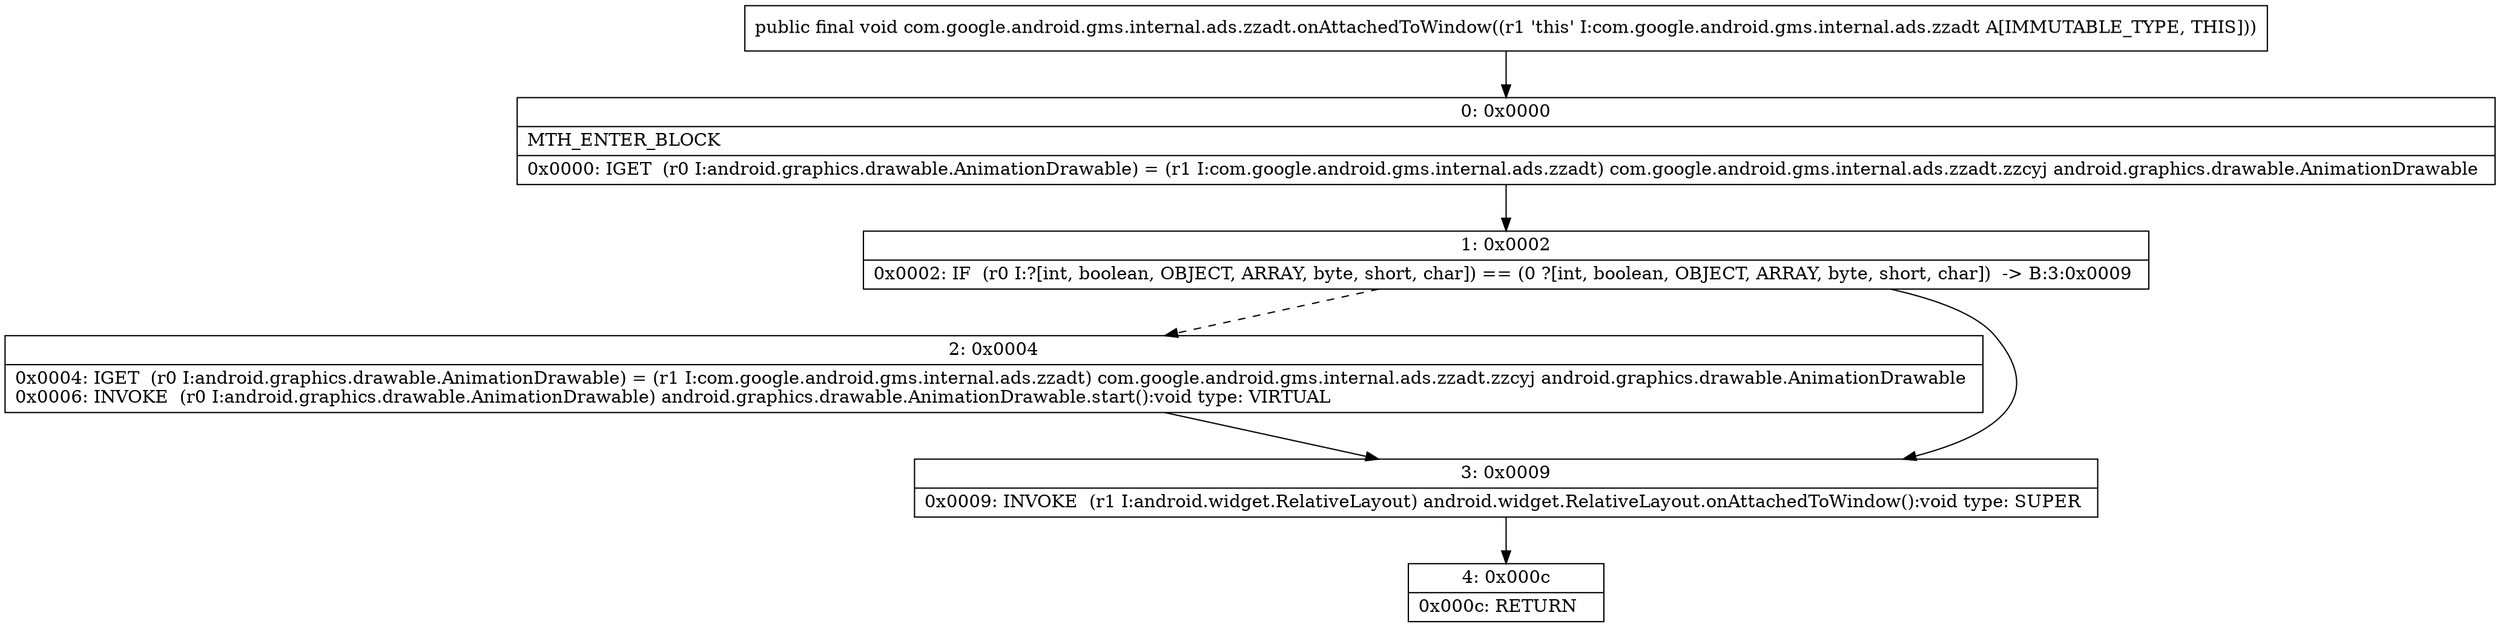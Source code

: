 digraph "CFG forcom.google.android.gms.internal.ads.zzadt.onAttachedToWindow()V" {
Node_0 [shape=record,label="{0\:\ 0x0000|MTH_ENTER_BLOCK\l|0x0000: IGET  (r0 I:android.graphics.drawable.AnimationDrawable) = (r1 I:com.google.android.gms.internal.ads.zzadt) com.google.android.gms.internal.ads.zzadt.zzcyj android.graphics.drawable.AnimationDrawable \l}"];
Node_1 [shape=record,label="{1\:\ 0x0002|0x0002: IF  (r0 I:?[int, boolean, OBJECT, ARRAY, byte, short, char]) == (0 ?[int, boolean, OBJECT, ARRAY, byte, short, char])  \-\> B:3:0x0009 \l}"];
Node_2 [shape=record,label="{2\:\ 0x0004|0x0004: IGET  (r0 I:android.graphics.drawable.AnimationDrawable) = (r1 I:com.google.android.gms.internal.ads.zzadt) com.google.android.gms.internal.ads.zzadt.zzcyj android.graphics.drawable.AnimationDrawable \l0x0006: INVOKE  (r0 I:android.graphics.drawable.AnimationDrawable) android.graphics.drawable.AnimationDrawable.start():void type: VIRTUAL \l}"];
Node_3 [shape=record,label="{3\:\ 0x0009|0x0009: INVOKE  (r1 I:android.widget.RelativeLayout) android.widget.RelativeLayout.onAttachedToWindow():void type: SUPER \l}"];
Node_4 [shape=record,label="{4\:\ 0x000c|0x000c: RETURN   \l}"];
MethodNode[shape=record,label="{public final void com.google.android.gms.internal.ads.zzadt.onAttachedToWindow((r1 'this' I:com.google.android.gms.internal.ads.zzadt A[IMMUTABLE_TYPE, THIS])) }"];
MethodNode -> Node_0;
Node_0 -> Node_1;
Node_1 -> Node_2[style=dashed];
Node_1 -> Node_3;
Node_2 -> Node_3;
Node_3 -> Node_4;
}

